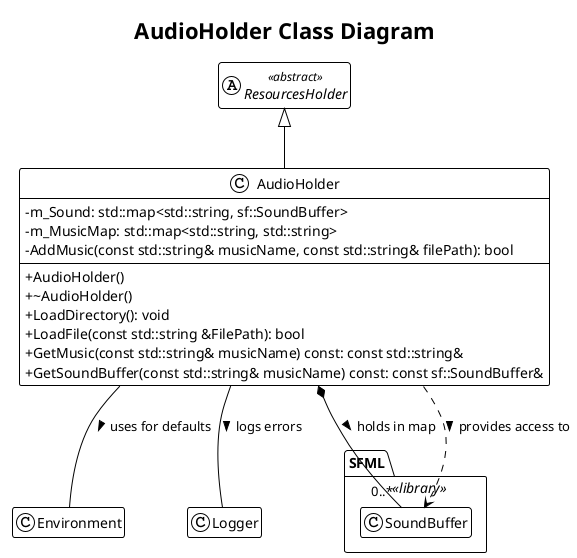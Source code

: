 @startuml
!theme plain
title AudioHolder Class Diagram

' Settings
skinparam classAttributeIconSize 0
hide empty members

' --- SFML Library ---
package SFML <<library>> {
}

' --- Application Classes ---
abstract class ResourcesHolder <<abstract>>
class AudioHolder {
    - m_Sound: std::map<std::string, sf::SoundBuffer>
    - m_MusicMap: std::map<std::string, std::string>
    - AddMusic(const std::string& musicName, const std::string& filePath): bool
    --
    + AudioHolder()
    + ~AudioHolder()
    + LoadDirectory(): void
    + LoadFile(const std::string &FilePath): bool
    + GetMusic(const std::string& musicName) const: const std::string&
    + GetSoundBuffer(const std::string& musicName) const: const sf::SoundBuffer&
}

' --- RELATIONSHIPS ---

' ==> Inheritance
ResourcesHolder <|-- AudioHolder

' ==> Composition
AudioHolder *-- "0..*" SFML.SoundBuffer : holds in map >

' ==> Dependency
AudioHolder ..> SFML.SoundBuffer : provides access to >

AudioHolder -- Environment : uses for defaults >
AudioHolder -- Logger : logs errors >

@enduml